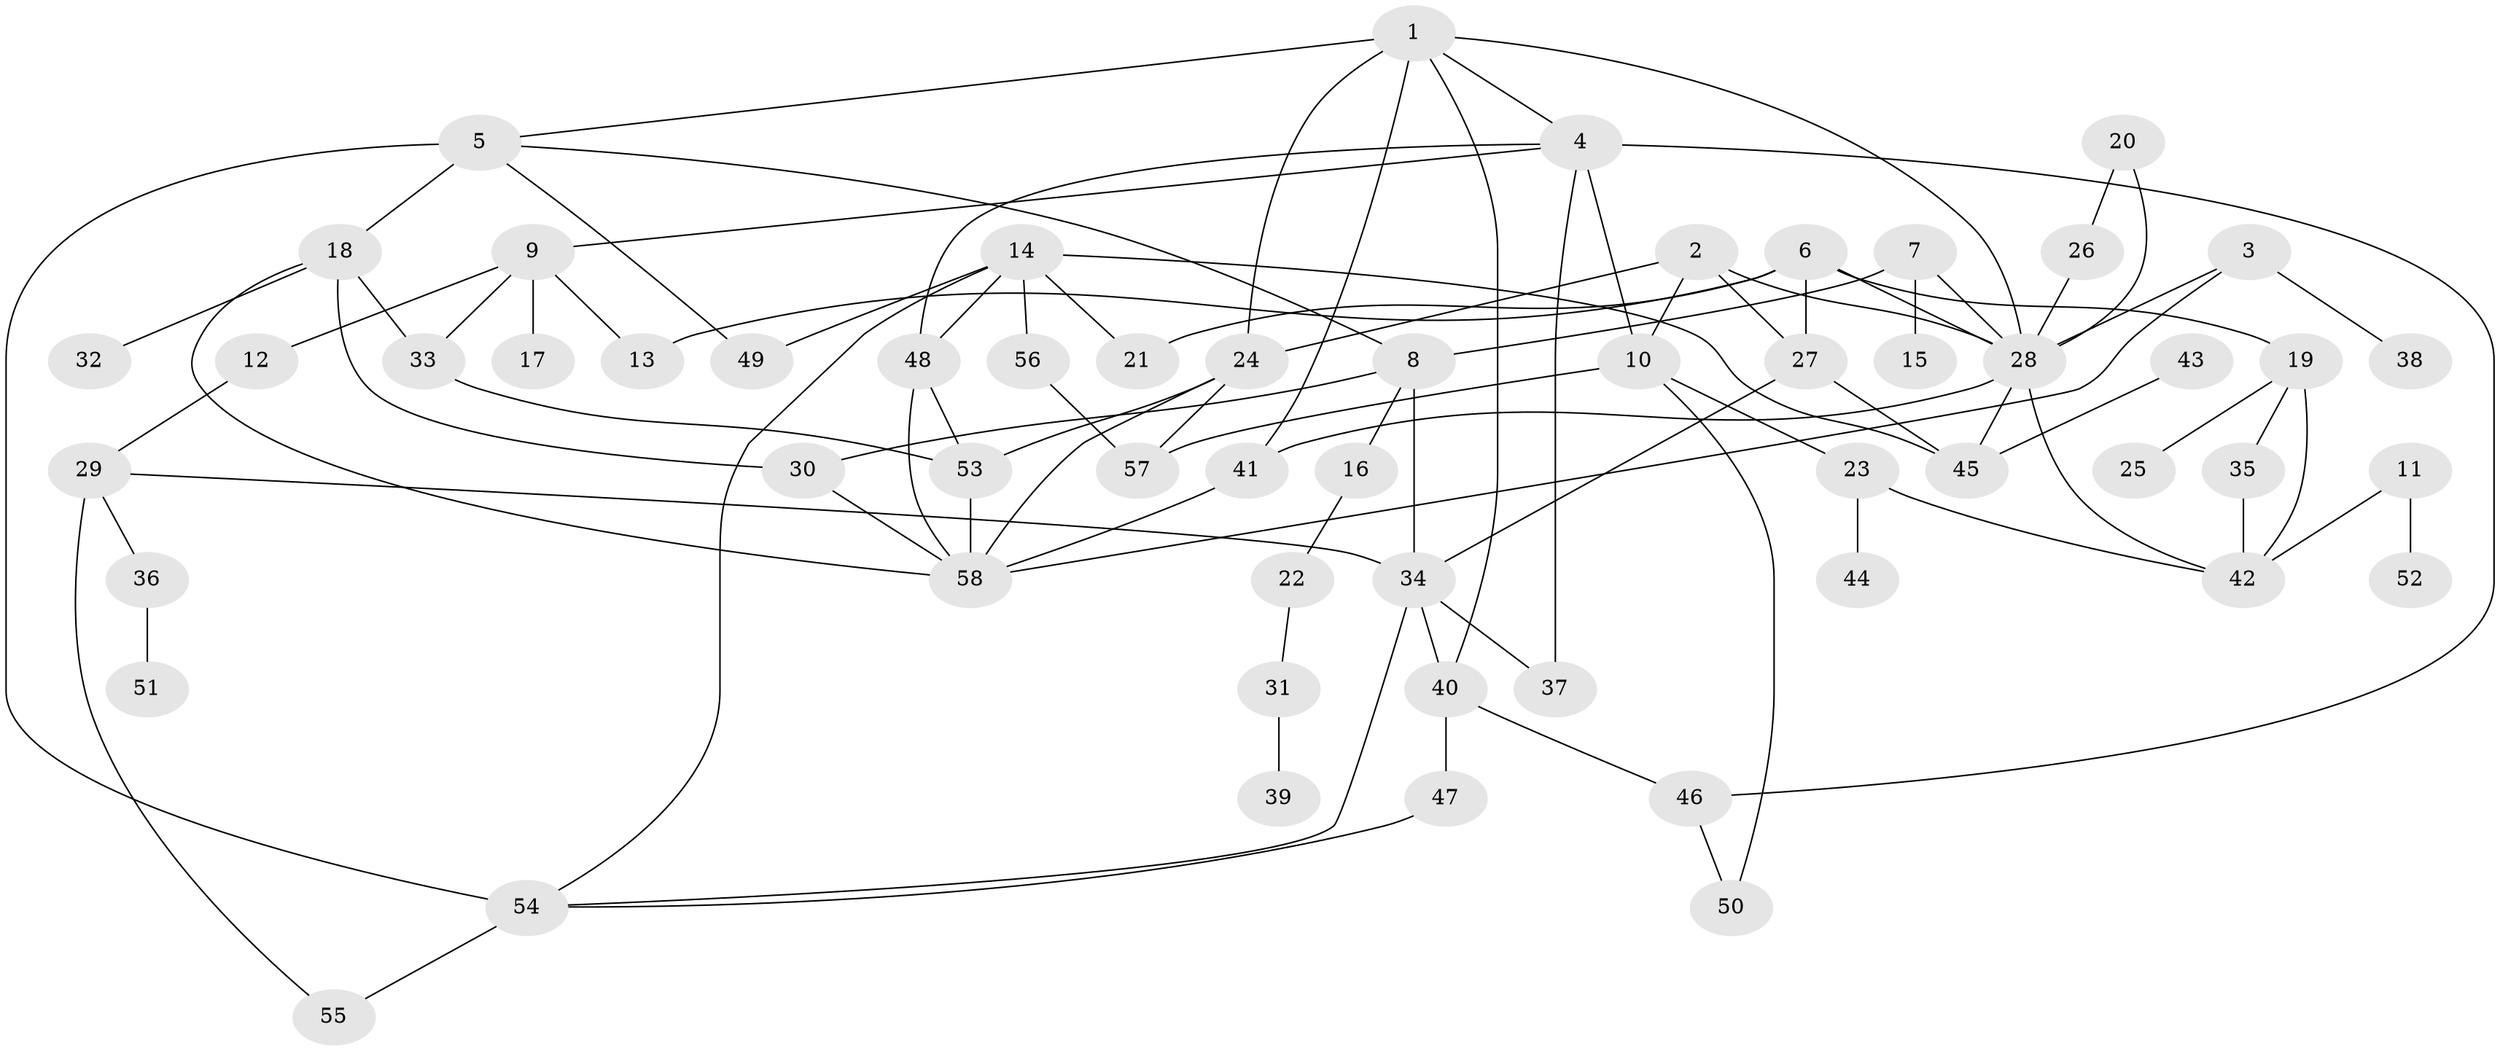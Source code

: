 // original degree distribution, {11: 0.011904761904761904, 6: 0.07142857142857142, 4: 0.11904761904761904, 3: 0.20238095238095238, 5: 0.08333333333333333, 2: 0.35714285714285715, 1: 0.15476190476190477}
// Generated by graph-tools (version 1.1) at 2025/36/03/04/25 23:36:06]
// undirected, 58 vertices, 93 edges
graph export_dot {
  node [color=gray90,style=filled];
  1;
  2;
  3;
  4;
  5;
  6;
  7;
  8;
  9;
  10;
  11;
  12;
  13;
  14;
  15;
  16;
  17;
  18;
  19;
  20;
  21;
  22;
  23;
  24;
  25;
  26;
  27;
  28;
  29;
  30;
  31;
  32;
  33;
  34;
  35;
  36;
  37;
  38;
  39;
  40;
  41;
  42;
  43;
  44;
  45;
  46;
  47;
  48;
  49;
  50;
  51;
  52;
  53;
  54;
  55;
  56;
  57;
  58;
  1 -- 4 [weight=1.0];
  1 -- 5 [weight=1.0];
  1 -- 24 [weight=1.0];
  1 -- 28 [weight=1.0];
  1 -- 40 [weight=1.0];
  1 -- 41 [weight=1.0];
  2 -- 10 [weight=1.0];
  2 -- 24 [weight=1.0];
  2 -- 27 [weight=1.0];
  2 -- 28 [weight=1.0];
  3 -- 28 [weight=1.0];
  3 -- 38 [weight=1.0];
  3 -- 58 [weight=1.0];
  4 -- 9 [weight=1.0];
  4 -- 10 [weight=1.0];
  4 -- 37 [weight=2.0];
  4 -- 46 [weight=2.0];
  4 -- 48 [weight=1.0];
  5 -- 8 [weight=1.0];
  5 -- 18 [weight=1.0];
  5 -- 49 [weight=1.0];
  5 -- 54 [weight=2.0];
  6 -- 13 [weight=1.0];
  6 -- 19 [weight=1.0];
  6 -- 21 [weight=1.0];
  6 -- 27 [weight=1.0];
  6 -- 28 [weight=1.0];
  7 -- 8 [weight=1.0];
  7 -- 15 [weight=1.0];
  7 -- 28 [weight=1.0];
  8 -- 16 [weight=1.0];
  8 -- 30 [weight=1.0];
  8 -- 34 [weight=1.0];
  9 -- 12 [weight=1.0];
  9 -- 13 [weight=1.0];
  9 -- 17 [weight=1.0];
  9 -- 33 [weight=1.0];
  10 -- 23 [weight=1.0];
  10 -- 50 [weight=1.0];
  10 -- 57 [weight=1.0];
  11 -- 42 [weight=1.0];
  11 -- 52 [weight=1.0];
  12 -- 29 [weight=1.0];
  14 -- 21 [weight=1.0];
  14 -- 45 [weight=1.0];
  14 -- 48 [weight=1.0];
  14 -- 49 [weight=1.0];
  14 -- 54 [weight=1.0];
  14 -- 56 [weight=1.0];
  16 -- 22 [weight=1.0];
  18 -- 30 [weight=1.0];
  18 -- 32 [weight=1.0];
  18 -- 33 [weight=1.0];
  18 -- 58 [weight=1.0];
  19 -- 25 [weight=1.0];
  19 -- 35 [weight=1.0];
  19 -- 42 [weight=1.0];
  20 -- 26 [weight=1.0];
  20 -- 28 [weight=1.0];
  22 -- 31 [weight=1.0];
  23 -- 42 [weight=1.0];
  23 -- 44 [weight=1.0];
  24 -- 53 [weight=1.0];
  24 -- 57 [weight=1.0];
  24 -- 58 [weight=1.0];
  26 -- 28 [weight=1.0];
  27 -- 34 [weight=1.0];
  27 -- 45 [weight=1.0];
  28 -- 41 [weight=1.0];
  28 -- 42 [weight=1.0];
  28 -- 45 [weight=1.0];
  29 -- 34 [weight=1.0];
  29 -- 36 [weight=1.0];
  29 -- 55 [weight=1.0];
  30 -- 58 [weight=1.0];
  31 -- 39 [weight=1.0];
  33 -- 53 [weight=1.0];
  34 -- 37 [weight=2.0];
  34 -- 40 [weight=1.0];
  34 -- 54 [weight=1.0];
  35 -- 42 [weight=1.0];
  36 -- 51 [weight=1.0];
  40 -- 46 [weight=1.0];
  40 -- 47 [weight=1.0];
  41 -- 58 [weight=1.0];
  43 -- 45 [weight=1.0];
  46 -- 50 [weight=1.0];
  47 -- 54 [weight=1.0];
  48 -- 53 [weight=1.0];
  48 -- 58 [weight=1.0];
  53 -- 58 [weight=1.0];
  54 -- 55 [weight=1.0];
  56 -- 57 [weight=1.0];
}
